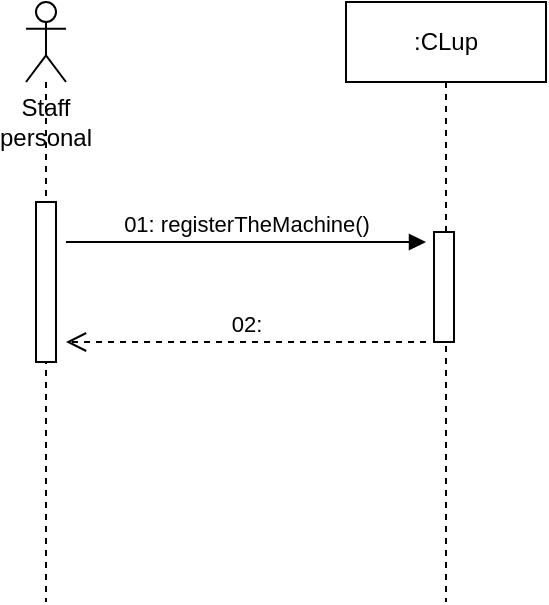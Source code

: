 <mxfile version="13.9.6" type="device"><diagram id="No_Afz3jaVHm_fHxdKQT" name="Page-1"><mxGraphModel dx="493" dy="275" grid="1" gridSize="10" guides="1" tooltips="1" connect="1" arrows="1" fold="1" page="1" pageScale="1" pageWidth="827" pageHeight="1169" math="0" shadow="0"><root><mxCell id="0"/><mxCell id="1" parent="0"/><mxCell id="-UtD8x6900vpTz887_DI-1" value="" style="shape=umlLifeline;participant=umlActor;perimeter=lifelinePerimeter;whiteSpace=wrap;html=1;container=1;collapsible=0;recursiveResize=0;verticalAlign=top;spacingTop=36;outlineConnect=0;" vertex="1" parent="1"><mxGeometry x="200" y="70" width="20" height="300" as="geometry"/></mxCell><mxCell id="-UtD8x6900vpTz887_DI-4" value="" style="html=1;points=[];perimeter=orthogonalPerimeter;" vertex="1" parent="-UtD8x6900vpTz887_DI-1"><mxGeometry x="5" y="100" width="10" height="80" as="geometry"/></mxCell><mxCell id="-UtD8x6900vpTz887_DI-2" value="Staff personal" style="text;html=1;strokeColor=none;fillColor=none;align=center;verticalAlign=middle;whiteSpace=wrap;rounded=0;" vertex="1" parent="1"><mxGeometry x="190" y="120" width="40" height="20" as="geometry"/></mxCell><mxCell id="-UtD8x6900vpTz887_DI-3" value=":CLup" style="shape=umlLifeline;perimeter=lifelinePerimeter;whiteSpace=wrap;html=1;container=1;collapsible=0;recursiveResize=0;outlineConnect=0;" vertex="1" parent="1"><mxGeometry x="360" y="70" width="100" height="300" as="geometry"/></mxCell><mxCell id="-UtD8x6900vpTz887_DI-5" value="" style="html=1;points=[];perimeter=orthogonalPerimeter;" vertex="1" parent="-UtD8x6900vpTz887_DI-3"><mxGeometry x="44" y="115" width="10" height="55" as="geometry"/></mxCell><mxCell id="-UtD8x6900vpTz887_DI-6" value="01: registerTheMachine()" style="html=1;verticalAlign=bottom;endArrow=block;" edge="1" parent="1"><mxGeometry width="80" relative="1" as="geometry"><mxPoint x="220" y="190" as="sourcePoint"/><mxPoint x="400" y="190" as="targetPoint"/></mxGeometry></mxCell><mxCell id="-UtD8x6900vpTz887_DI-7" value="02:" style="html=1;verticalAlign=bottom;endArrow=open;dashed=1;endSize=8;" edge="1" parent="1"><mxGeometry relative="1" as="geometry"><mxPoint x="400" y="240" as="sourcePoint"/><mxPoint x="220" y="240" as="targetPoint"/></mxGeometry></mxCell></root></mxGraphModel></diagram></mxfile>
